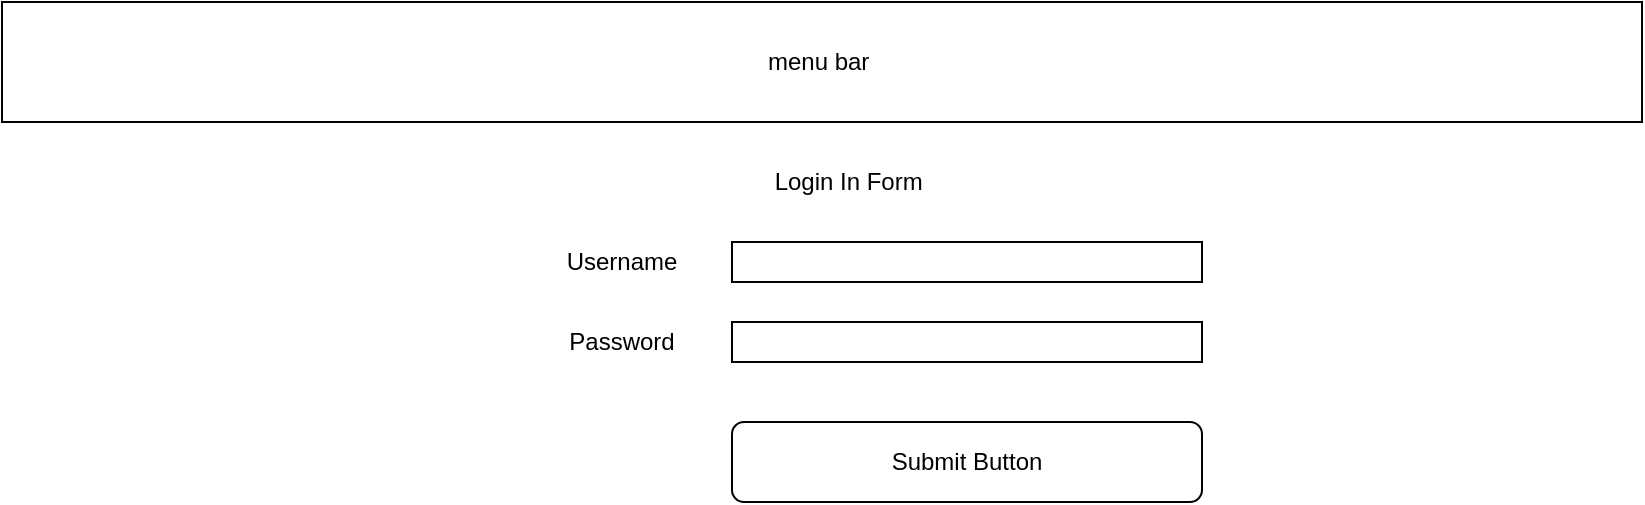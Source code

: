 <mxfile version="12.6.5" type="device"><diagram id="KS9qDpVRDcSzCMnc5_b4" name="Page-1"><mxGraphModel dx="1086" dy="806" grid="1" gridSize="10" guides="1" tooltips="1" connect="1" arrows="1" fold="1" page="1" pageScale="1" pageWidth="850" pageHeight="1100" math="0" shadow="0"><root><mxCell id="0"/><mxCell id="1" parent="0"/><mxCell id="m-ejE7aUuRxWoL1M6JmL-1" value="menu bar&amp;nbsp;" style="rounded=0;whiteSpace=wrap;html=1;" vertex="1" parent="1"><mxGeometry x="20" y="20" width="820" height="60" as="geometry"/></mxCell><mxCell id="m-ejE7aUuRxWoL1M6JmL-2" value="Login In Form&amp;nbsp;" style="text;html=1;strokeColor=none;fillColor=none;align=center;verticalAlign=middle;whiteSpace=wrap;rounded=0;" vertex="1" parent="1"><mxGeometry x="290" y="100" width="310" height="20" as="geometry"/></mxCell><mxCell id="m-ejE7aUuRxWoL1M6JmL-3" value="Username" style="text;html=1;strokeColor=none;fillColor=none;align=center;verticalAlign=middle;whiteSpace=wrap;rounded=0;" vertex="1" parent="1"><mxGeometry x="310" y="140" width="40" height="20" as="geometry"/></mxCell><mxCell id="m-ejE7aUuRxWoL1M6JmL-4" value="" style="rounded=0;whiteSpace=wrap;html=1;" vertex="1" parent="1"><mxGeometry x="385" y="140" width="235" height="20" as="geometry"/></mxCell><mxCell id="m-ejE7aUuRxWoL1M6JmL-6" value="Password" style="text;html=1;strokeColor=none;fillColor=none;align=center;verticalAlign=middle;whiteSpace=wrap;rounded=0;" vertex="1" parent="1"><mxGeometry x="300" y="180" width="60" height="20" as="geometry"/></mxCell><mxCell id="m-ejE7aUuRxWoL1M6JmL-7" value="" style="rounded=0;whiteSpace=wrap;html=1;" vertex="1" parent="1"><mxGeometry x="385" y="180" width="235" height="20" as="geometry"/></mxCell><mxCell id="m-ejE7aUuRxWoL1M6JmL-8" value="Submit Button" style="rounded=1;whiteSpace=wrap;html=1;" vertex="1" parent="1"><mxGeometry x="385" y="230" width="235" height="40" as="geometry"/></mxCell></root></mxGraphModel></diagram></mxfile>